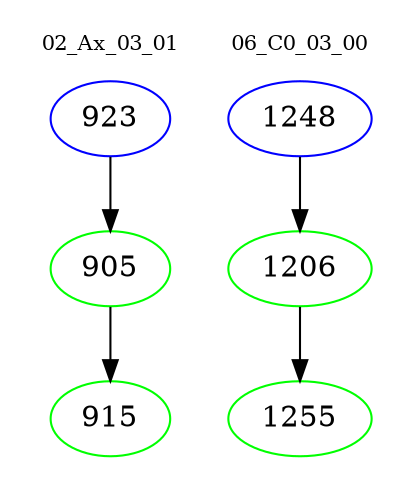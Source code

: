 digraph{
subgraph cluster_0 {
color = white
label = "02_Ax_03_01";
fontsize=10;
T0_923 [label="923", color="blue"]
T0_923 -> T0_905 [color="black"]
T0_905 [label="905", color="green"]
T0_905 -> T0_915 [color="black"]
T0_915 [label="915", color="green"]
}
subgraph cluster_1 {
color = white
label = "06_C0_03_00";
fontsize=10;
T1_1248 [label="1248", color="blue"]
T1_1248 -> T1_1206 [color="black"]
T1_1206 [label="1206", color="green"]
T1_1206 -> T1_1255 [color="black"]
T1_1255 [label="1255", color="green"]
}
}
